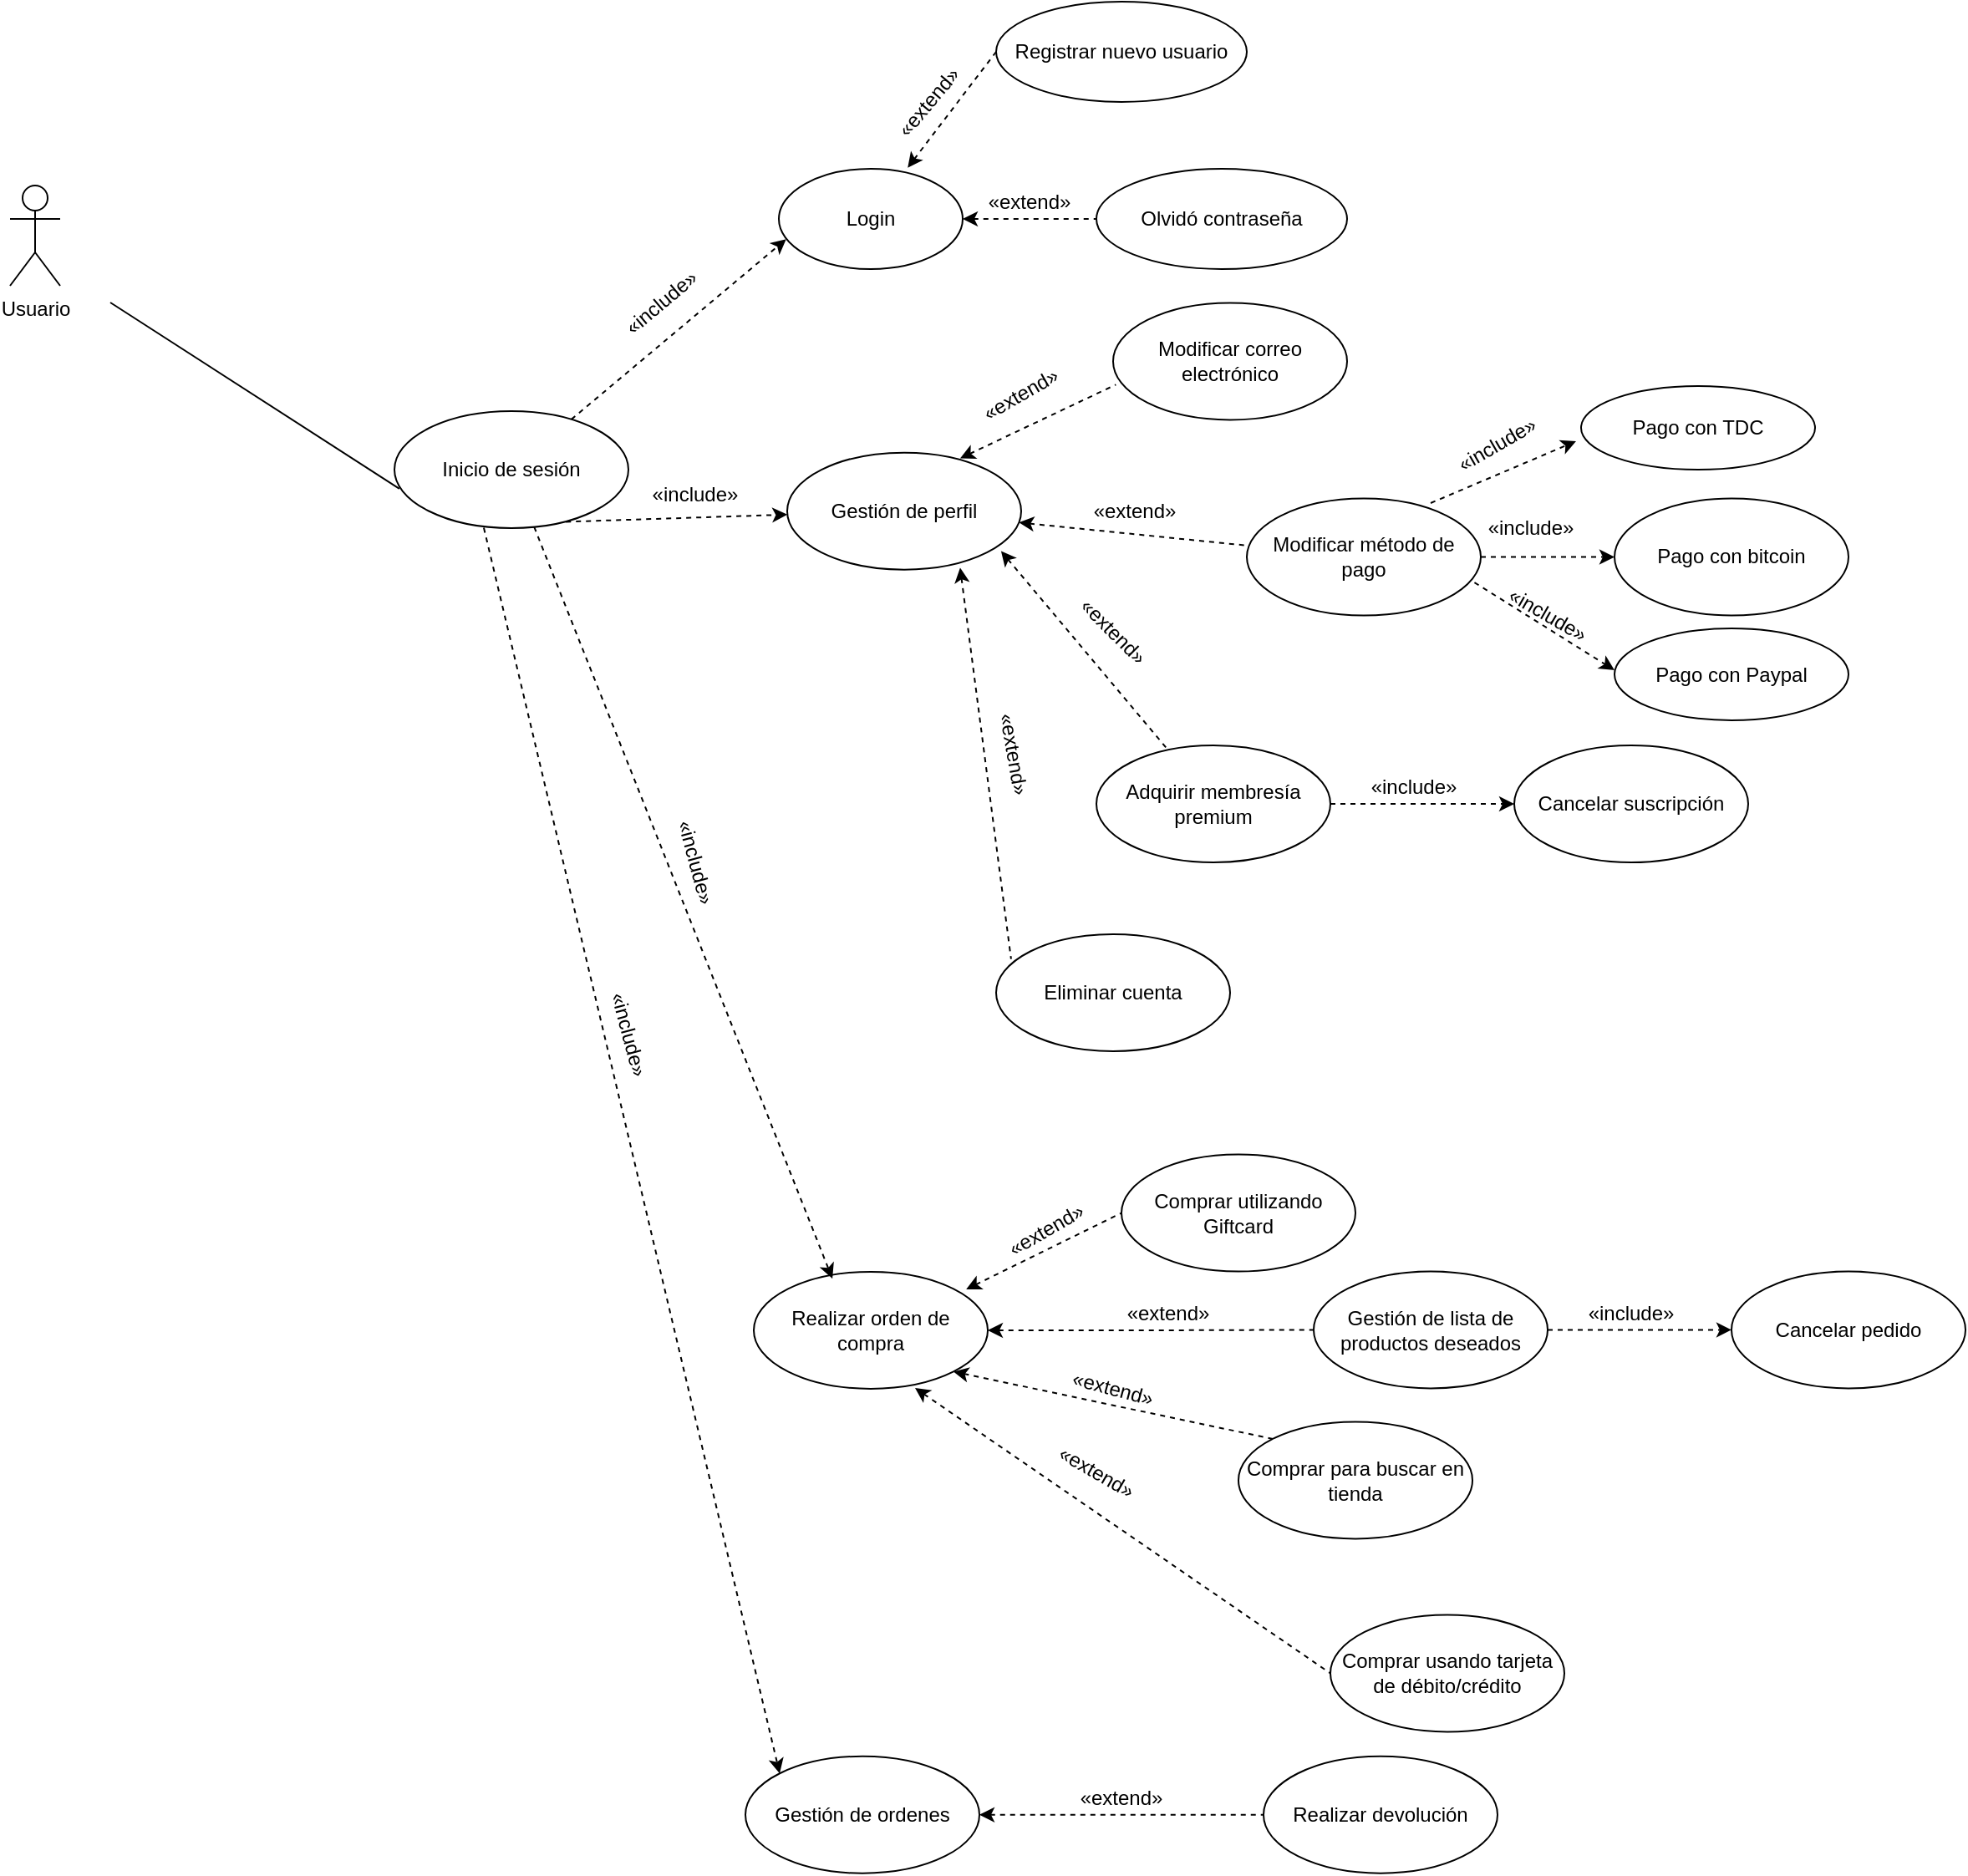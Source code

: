 <mxfile version="10.8.1" type="github"><diagram id="WypjusUMyH8g9IcNmD0C" name="Page-1"><mxGraphModel dx="680" dy="396" grid="1" gridSize="10" guides="1" tooltips="1" connect="1" arrows="1" fold="1" page="1" pageScale="1" pageWidth="850" pageHeight="1100" math="0" shadow="0"><root><mxCell id="0"/><mxCell id="1" parent="0"/><mxCell id="2Z2RgtnjYwtLI_PegNBW-1" value="Usuario" style="shape=umlActor;verticalLabelPosition=bottom;labelBackgroundColor=#ffffff;verticalAlign=top;html=1;outlineConnect=0;" parent="1" vertex="1"><mxGeometry x="70" y="160" width="30" height="60" as="geometry"/></mxCell><mxCell id="2Z2RgtnjYwtLI_PegNBW-9" value="" style="endArrow=none;html=1;entryX=0.021;entryY=0.663;entryDx=0;entryDy=0;entryPerimeter=0;" parent="1" target="2Z2RgtnjYwtLI_PegNBW-10" edge="1"><mxGeometry width="50" height="50" relative="1" as="geometry"><mxPoint x="130" y="230" as="sourcePoint"/><mxPoint x="220" y="210" as="targetPoint"/><Array as="points"/></mxGeometry></mxCell><mxCell id="2Z2RgtnjYwtLI_PegNBW-10" value="Inicio de sesión" style="ellipse;whiteSpace=wrap;html=1;" parent="1" vertex="1"><mxGeometry x="300" y="295" width="140" height="70" as="geometry"/></mxCell><mxCell id="2Z2RgtnjYwtLI_PegNBW-17" value="" style="edgeStyle=orthogonalEdgeStyle;rounded=0;orthogonalLoop=1;jettySize=auto;html=1;startArrow=classic;startFill=1;dashed=1;endArrow=none;endFill=0;" parent="1" source="2Z2RgtnjYwtLI_PegNBW-12" target="2Z2RgtnjYwtLI_PegNBW-16" edge="1"><mxGeometry relative="1" as="geometry"/></mxCell><mxCell id="2Z2RgtnjYwtLI_PegNBW-12" value="Login" style="ellipse;whiteSpace=wrap;html=1;" parent="1" vertex="1"><mxGeometry x="530" y="150" width="110" height="60" as="geometry"/></mxCell><mxCell id="2Z2RgtnjYwtLI_PegNBW-16" value="Olvidó contraseña" style="ellipse;whiteSpace=wrap;html=1;" parent="1" vertex="1"><mxGeometry x="720" y="150" width="150" height="60" as="geometry"/></mxCell><mxCell id="2Z2RgtnjYwtLI_PegNBW-14" value="" style="endArrow=classic;dashed=1;html=1;entryX=0.04;entryY=0.702;entryDx=0;entryDy=0;entryPerimeter=0;startArrow=none;startFill=0;endFill=1;" parent="1" source="2Z2RgtnjYwtLI_PegNBW-10" target="2Z2RgtnjYwtLI_PegNBW-12" edge="1"><mxGeometry width="50" height="50" relative="1" as="geometry"><mxPoint x="460" y="235.136" as="sourcePoint"/><mxPoint x="510" y="185.136" as="targetPoint"/></mxGeometry></mxCell><mxCell id="2Z2RgtnjYwtLI_PegNBW-15" value="&lt;span&gt;«&lt;/span&gt;include&lt;span&gt;»&lt;/span&gt;" style="text;html=1;strokeColor=none;fillColor=none;align=center;verticalAlign=middle;whiteSpace=wrap;rounded=0;rotation=-40;" parent="1" vertex="1"><mxGeometry x="440" y="220.182" width="40" height="20" as="geometry"/></mxCell><mxCell id="2Z2RgtnjYwtLI_PegNBW-20" value="&lt;span&gt;«extend&lt;/span&gt;&lt;span&gt;»&lt;/span&gt;" style="text;html=1;strokeColor=none;fillColor=none;align=center;verticalAlign=middle;whiteSpace=wrap;rounded=0;rotation=0;" parent="1" vertex="1"><mxGeometry x="660" y="160.182" width="40" height="20" as="geometry"/></mxCell><mxCell id="2Z2RgtnjYwtLI_PegNBW-38" value="" style="endArrow=none;dashed=1;html=1;exitX=0.701;exitY=-0.011;exitDx=0;exitDy=0;exitPerimeter=0;startArrow=classic;startFill=1;entryX=0;entryY=0.5;entryDx=0;entryDy=0;" parent="1" source="2Z2RgtnjYwtLI_PegNBW-12" target="2Z2RgtnjYwtLI_PegNBW-43" edge="1"><mxGeometry width="50" height="50" relative="1" as="geometry"><mxPoint x="590" y="159.864" as="sourcePoint"/><mxPoint x="640" y="109.864" as="targetPoint"/></mxGeometry></mxCell><mxCell id="2Z2RgtnjYwtLI_PegNBW-40" value="&lt;span&gt;«extend&lt;/span&gt;&lt;span&gt;»&lt;/span&gt;" style="text;html=1;strokeColor=none;fillColor=none;align=center;verticalAlign=middle;whiteSpace=wrap;rounded=0;rotation=-50;" parent="1" vertex="1"><mxGeometry x="600" y="100.182" width="40" height="20" as="geometry"/></mxCell><mxCell id="2Z2RgtnjYwtLI_PegNBW-43" value="Registrar nuevo usuario" style="ellipse;whiteSpace=wrap;html=1;" parent="1" vertex="1"><mxGeometry x="660" y="50" width="150" height="60" as="geometry"/></mxCell><mxCell id="2Z2RgtnjYwtLI_PegNBW-44" value="Gestión de perfil" style="ellipse;whiteSpace=wrap;html=1;" parent="1" vertex="1"><mxGeometry x="535" y="319.818" width="140" height="70" as="geometry"/></mxCell><mxCell id="2Z2RgtnjYwtLI_PegNBW-45" value="" style="endArrow=classic;html=1;exitX=0.733;exitY=0.946;exitDx=0;exitDy=0;exitPerimeter=0;startArrow=none;startFill=0;dashed=1;endFill=1;" parent="1" source="2Z2RgtnjYwtLI_PegNBW-10" target="2Z2RgtnjYwtLI_PegNBW-44" edge="1"><mxGeometry width="50" height="50" relative="1" as="geometry"><mxPoint x="130" y="230" as="sourcePoint"/><mxPoint x="313" y="425" as="targetPoint"/><Array as="points"/></mxGeometry></mxCell><mxCell id="2Z2RgtnjYwtLI_PegNBW-47" value="" style="endArrow=none;dashed=1;html=1;exitX=0.739;exitY=0.049;exitDx=0;exitDy=0;exitPerimeter=0;startArrow=classic;startFill=1;entryX=0.012;entryY=0.699;entryDx=0;entryDy=0;entryPerimeter=0;" parent="1" source="2Z2RgtnjYwtLI_PegNBW-44" target="2Z2RgtnjYwtLI_PegNBW-49" edge="1"><mxGeometry width="50" height="50" relative="1" as="geometry"><mxPoint x="430" y="650" as="sourcePoint"/><mxPoint x="480" y="600" as="targetPoint"/></mxGeometry></mxCell><mxCell id="2Z2RgtnjYwtLI_PegNBW-48" value="&lt;span&gt;«extend&lt;/span&gt;&lt;span&gt;»&lt;/span&gt;" style="text;html=1;strokeColor=none;fillColor=none;align=center;verticalAlign=middle;whiteSpace=wrap;rounded=0;rotation=-30;" parent="1" vertex="1"><mxGeometry x="655" y="275.182" width="40" height="20" as="geometry"/></mxCell><mxCell id="2Z2RgtnjYwtLI_PegNBW-49" value="Modificar correo electrónico" style="ellipse;whiteSpace=wrap;html=1;" parent="1" vertex="1"><mxGeometry x="730" y="230.227" width="140" height="70" as="geometry"/></mxCell><mxCell id="2Z2RgtnjYwtLI_PegNBW-50" value="" style="endArrow=none;dashed=1;html=1;startArrow=classic;startFill=1;" parent="1" source="2Z2RgtnjYwtLI_PegNBW-44" target="2Z2RgtnjYwtLI_PegNBW-51" edge="1"><mxGeometry width="50" height="50" relative="1" as="geometry"><mxPoint x="450" y="652" as="sourcePoint"/><mxPoint x="540" y="610" as="targetPoint"/></mxGeometry></mxCell><mxCell id="XGIvtyhoZKU1i3fZNxZU-2" value="" style="edgeStyle=orthogonalEdgeStyle;rounded=0;orthogonalLoop=1;jettySize=auto;html=1;dashed=1;" parent="1" source="2Z2RgtnjYwtLI_PegNBW-51" target="XGIvtyhoZKU1i3fZNxZU-1" edge="1"><mxGeometry relative="1" as="geometry"/></mxCell><mxCell id="2Z2RgtnjYwtLI_PegNBW-51" value="Modificar método de pago" style="ellipse;whiteSpace=wrap;html=1;" parent="1" vertex="1"><mxGeometry x="810" y="347.273" width="140" height="70" as="geometry"/></mxCell><mxCell id="XGIvtyhoZKU1i3fZNxZU-1" value="Pago con bitcoin" style="ellipse;whiteSpace=wrap;html=1;" parent="1" vertex="1"><mxGeometry x="1030" y="347.273" width="140" height="70" as="geometry"/></mxCell><mxCell id="2Z2RgtnjYwtLI_PegNBW-52" value="&lt;span&gt;«extend&lt;/span&gt;&lt;span&gt;»&lt;/span&gt;" style="text;html=1;strokeColor=none;fillColor=none;align=center;verticalAlign=middle;whiteSpace=wrap;rounded=0;rotation=0;" parent="1" vertex="1"><mxGeometry x="722.5" y="344.682" width="40" height="20" as="geometry"/></mxCell><mxCell id="2Z2RgtnjYwtLI_PegNBW-60" value="" style="edgeStyle=orthogonalEdgeStyle;rounded=0;orthogonalLoop=1;jettySize=auto;html=1;dashed=1;startArrow=none;startFill=0;endArrow=classic;endFill=1;" parent="1" source="2Z2RgtnjYwtLI_PegNBW-53" target="2Z2RgtnjYwtLI_PegNBW-59" edge="1"><mxGeometry relative="1" as="geometry"/></mxCell><mxCell id="2Z2RgtnjYwtLI_PegNBW-53" value="Adquirir membresía premium" style="ellipse;whiteSpace=wrap;html=1;" parent="1" vertex="1"><mxGeometry x="720" y="495" width="140" height="70" as="geometry"/></mxCell><mxCell id="2Z2RgtnjYwtLI_PegNBW-59" value="Cancelar suscripción" style="ellipse;whiteSpace=wrap;html=1;" parent="1" vertex="1"><mxGeometry x="970" y="495" width="140" height="70" as="geometry"/></mxCell><mxCell id="2Z2RgtnjYwtLI_PegNBW-54" value="" style="endArrow=none;dashed=1;html=1;startArrow=classic;startFill=1;exitX=0.914;exitY=0.842;exitDx=0;exitDy=0;exitPerimeter=0;" parent="1" source="2Z2RgtnjYwtLI_PegNBW-44" target="2Z2RgtnjYwtLI_PegNBW-53" edge="1"><mxGeometry width="50" height="50" relative="1" as="geometry"><mxPoint x="434" y="695.5" as="sourcePoint"/><mxPoint x="526.09" y="707.011" as="targetPoint"/></mxGeometry></mxCell><mxCell id="2Z2RgtnjYwtLI_PegNBW-56" value="Eliminar cuenta" style="ellipse;whiteSpace=wrap;html=1;" parent="1" vertex="1"><mxGeometry x="660" y="608" width="140" height="70" as="geometry"/></mxCell><mxCell id="2Z2RgtnjYwtLI_PegNBW-57" value="" style="endArrow=none;dashed=1;html=1;startArrow=classic;startFill=1;exitX=0.739;exitY=0.984;exitDx=0;exitDy=0;exitPerimeter=0;entryX=0.064;entryY=0.212;entryDx=0;entryDy=0;entryPerimeter=0;" parent="1" source="2Z2RgtnjYwtLI_PegNBW-44" target="2Z2RgtnjYwtLI_PegNBW-56" edge="1"><mxGeometry width="50" height="50" relative="1" as="geometry"><mxPoint x="403.5" y="698.5" as="sourcePoint"/><mxPoint x="536.15" y="755.341" as="targetPoint"/></mxGeometry></mxCell><mxCell id="2Z2RgtnjYwtLI_PegNBW-58" value="&lt;span&gt;«extend&lt;/span&gt;&lt;span&gt;»&lt;/span&gt;" style="text;html=1;strokeColor=none;fillColor=none;align=center;verticalAlign=middle;whiteSpace=wrap;rounded=0;rotation=80;" parent="1" vertex="1"><mxGeometry x="650" y="490.409" width="40" height="20" as="geometry"/></mxCell><mxCell id="2Z2RgtnjYwtLI_PegNBW-61" value="&lt;span&gt;«&lt;/span&gt;include&lt;span&gt;»&lt;/span&gt;" style="text;html=1;strokeColor=none;fillColor=none;align=center;verticalAlign=middle;whiteSpace=wrap;rounded=0;rotation=0;" parent="1" vertex="1"><mxGeometry x="460" y="335" width="40" height="20" as="geometry"/></mxCell><mxCell id="2Z2RgtnjYwtLI_PegNBW-66" value="" style="edgeStyle=orthogonalEdgeStyle;rounded=0;orthogonalLoop=1;jettySize=auto;html=1;dashed=1;startArrow=classic;startFill=1;endArrow=none;endFill=0;" parent="1" source="2Z2RgtnjYwtLI_PegNBW-62" target="2Z2RgtnjYwtLI_PegNBW-65" edge="1"><mxGeometry relative="1" as="geometry"/></mxCell><mxCell id="2Z2RgtnjYwtLI_PegNBW-62" value="Realizar orden de compra" style="ellipse;whiteSpace=wrap;html=1;" parent="1" vertex="1"><mxGeometry x="515" y="809.955" width="140" height="70" as="geometry"/></mxCell><mxCell id="Lxd-j5rB5Opp1NuEezxR-10" value="" style="edgeStyle=orthogonalEdgeStyle;rounded=0;orthogonalLoop=1;jettySize=auto;html=1;startArrow=none;startFill=0;dashed=1;" parent="1" source="2Z2RgtnjYwtLI_PegNBW-65" target="Lxd-j5rB5Opp1NuEezxR-9" edge="1"><mxGeometry relative="1" as="geometry"/></mxCell><mxCell id="2Z2RgtnjYwtLI_PegNBW-65" value="Gestión de lista de productos deseados" style="ellipse;whiteSpace=wrap;html=1;" parent="1" vertex="1"><mxGeometry x="850" y="809.727" width="140" height="70" as="geometry"/></mxCell><mxCell id="Lxd-j5rB5Opp1NuEezxR-9" value="Cancelar pedido" style="ellipse;whiteSpace=wrap;html=1;" parent="1" vertex="1"><mxGeometry x="1100" y="809.727" width="140" height="70" as="geometry"/></mxCell><mxCell id="2Z2RgtnjYwtLI_PegNBW-63" value="" style="endArrow=classic;html=1;entryX=0.336;entryY=0.059;entryDx=0;entryDy=0;entryPerimeter=0;endFill=1;startArrow=none;startFill=0;dashed=1;" parent="1" source="2Z2RgtnjYwtLI_PegNBW-10" target="2Z2RgtnjYwtLI_PegNBW-62" edge="1"><mxGeometry width="50" height="50" relative="1" as="geometry"><mxPoint x="130" y="230" as="sourcePoint"/><mxPoint x="376.867" y="648.785" as="targetPoint"/><Array as="points"/></mxGeometry></mxCell><mxCell id="2Z2RgtnjYwtLI_PegNBW-64" value="&lt;span&gt;«include&lt;/span&gt;&lt;span&gt;»&lt;/span&gt;" style="text;html=1;strokeColor=none;fillColor=none;align=center;verticalAlign=middle;whiteSpace=wrap;rounded=0;rotation=0;" parent="1" vertex="1"><mxGeometry x="890" y="510.182" width="40" height="20" as="geometry"/></mxCell><mxCell id="2Z2RgtnjYwtLI_PegNBW-67" value="&lt;span&gt;«extend&lt;/span&gt;&lt;span&gt;»&lt;/span&gt;" style="text;html=1;strokeColor=none;fillColor=none;align=center;verticalAlign=middle;whiteSpace=wrap;rounded=0;rotation=0;" parent="1" vertex="1"><mxGeometry x="742.5" y="824.682" width="40" height="20" as="geometry"/></mxCell><mxCell id="2Z2RgtnjYwtLI_PegNBW-68" value="&lt;span&gt;«include&lt;/span&gt;&lt;span&gt;»&lt;/span&gt;" style="text;html=1;strokeColor=none;fillColor=none;align=center;verticalAlign=middle;whiteSpace=wrap;rounded=0;rotation=75;" parent="1" vertex="1"><mxGeometry x="460" y="555.182" width="40" height="20" as="geometry"/></mxCell><mxCell id="2Z2RgtnjYwtLI_PegNBW-71" value="&lt;span&gt;«extend&lt;/span&gt;&lt;span&gt;»&lt;/span&gt;" style="text;html=1;strokeColor=none;fillColor=none;align=center;verticalAlign=middle;whiteSpace=wrap;rounded=0;rotation=45;" parent="1" vertex="1"><mxGeometry x="710" y="417.182" width="40" height="20" as="geometry"/></mxCell><mxCell id="Lxd-j5rB5Opp1NuEezxR-1" value="Comprar para buscar en tienda" style="ellipse;whiteSpace=wrap;html=1;" parent="1" vertex="1"><mxGeometry x="805" y="899.727" width="140" height="70" as="geometry"/></mxCell><mxCell id="Lxd-j5rB5Opp1NuEezxR-3" value="" style="endArrow=none;dashed=1;html=1;entryX=0;entryY=0;entryDx=0;entryDy=0;exitX=1;exitY=1;exitDx=0;exitDy=0;startArrow=classic;startFill=1;" parent="1" source="2Z2RgtnjYwtLI_PegNBW-62" target="Lxd-j5rB5Opp1NuEezxR-1" edge="1"><mxGeometry width="50" height="50" relative="1" as="geometry"><mxPoint x="580" y="1149.545" as="sourcePoint"/><mxPoint x="630" y="1099.545" as="targetPoint"/></mxGeometry></mxCell><mxCell id="Lxd-j5rB5Opp1NuEezxR-4" value="&lt;span&gt;«extend&lt;/span&gt;&lt;span&gt;»&lt;/span&gt;" style="text;html=1;strokeColor=none;fillColor=none;align=center;verticalAlign=middle;whiteSpace=wrap;rounded=0;rotation=15;" parent="1" vertex="1"><mxGeometry x="710" y="869.682" width="40" height="20" as="geometry"/></mxCell><mxCell id="Lxd-j5rB5Opp1NuEezxR-6" value="Comprar utilizando Giftcard" style="ellipse;whiteSpace=wrap;html=1;" parent="1" vertex="1"><mxGeometry x="735" y="739.773" width="140" height="70" as="geometry"/></mxCell><mxCell id="Lxd-j5rB5Opp1NuEezxR-7" value="" style="endArrow=none;dashed=1;html=1;entryX=0;entryY=0.5;entryDx=0;entryDy=0;startArrow=classic;startFill=1;exitX=0.908;exitY=0.15;exitDx=0;exitDy=0;exitPerimeter=0;" parent="1" source="2Z2RgtnjYwtLI_PegNBW-62" target="Lxd-j5rB5Opp1NuEezxR-6" edge="1"><mxGeometry width="50" height="50" relative="1" as="geometry"><mxPoint x="575" y="1060.364" as="sourcePoint"/><mxPoint x="625" y="1010.364" as="targetPoint"/></mxGeometry></mxCell><mxCell id="Lxd-j5rB5Opp1NuEezxR-8" value="&lt;span&gt;«extend&lt;/span&gt;&lt;span&gt;»&lt;/span&gt;" style="text;html=1;strokeColor=none;fillColor=none;align=center;verticalAlign=middle;whiteSpace=wrap;rounded=0;rotation=-30;" parent="1" vertex="1"><mxGeometry x="670" y="774.682" width="40" height="20" as="geometry"/></mxCell><mxCell id="Lxd-j5rB5Opp1NuEezxR-11" value="&lt;span&gt;«include&lt;/span&gt;&lt;span&gt;»&lt;/span&gt;" style="text;html=1;strokeColor=none;fillColor=none;align=center;verticalAlign=middle;whiteSpace=wrap;rounded=0;rotation=0;" parent="1" vertex="1"><mxGeometry x="1020" y="824.682" width="40" height="20" as="geometry"/></mxCell><mxCell id="Lxd-j5rB5Opp1NuEezxR-17" value="" style="edgeStyle=orthogonalEdgeStyle;rounded=0;orthogonalLoop=1;jettySize=auto;html=1;dashed=1;startArrow=classic;startFill=1;endArrow=none;endFill=0;" parent="1" source="Lxd-j5rB5Opp1NuEezxR-13" target="Lxd-j5rB5Opp1NuEezxR-16" edge="1"><mxGeometry relative="1" as="geometry"/></mxCell><mxCell id="Lxd-j5rB5Opp1NuEezxR-13" value="Gestión de ordenes" style="ellipse;whiteSpace=wrap;html=1;" parent="1" vertex="1"><mxGeometry x="510" y="1099.864" width="140" height="70" as="geometry"/></mxCell><mxCell id="Lxd-j5rB5Opp1NuEezxR-16" value="Realizar devolución" style="ellipse;whiteSpace=wrap;html=1;" parent="1" vertex="1"><mxGeometry x="820" y="1099.864" width="140" height="70" as="geometry"/></mxCell><mxCell id="Lxd-j5rB5Opp1NuEezxR-14" value="" style="endArrow=classic;html=1;entryX=0;entryY=0;entryDx=0;entryDy=0;endFill=1;startArrow=none;startFill=0;dashed=1;exitX=0.382;exitY=0.997;exitDx=0;exitDy=0;exitPerimeter=0;" parent="1" source="2Z2RgtnjYwtLI_PegNBW-10" target="Lxd-j5rB5Opp1NuEezxR-13" edge="1"><mxGeometry width="50" height="50" relative="1" as="geometry"><mxPoint x="339.639" y="369.842" as="sourcePoint"/><mxPoint x="470" y="1054" as="targetPoint"/><Array as="points"/></mxGeometry></mxCell><mxCell id="Lxd-j5rB5Opp1NuEezxR-15" value="&lt;span&gt;«include&lt;/span&gt;&lt;span&gt;»&lt;/span&gt;" style="text;html=1;strokeColor=none;fillColor=none;align=center;verticalAlign=middle;whiteSpace=wrap;rounded=0;rotation=75;" parent="1" vertex="1"><mxGeometry x="420" y="658.182" width="40" height="20" as="geometry"/></mxCell><mxCell id="Lxd-j5rB5Opp1NuEezxR-18" value="&lt;span&gt;«extend&lt;/span&gt;&lt;span&gt;»&lt;/span&gt;" style="text;html=1;strokeColor=none;fillColor=none;align=center;verticalAlign=middle;whiteSpace=wrap;rounded=0;rotation=0;" parent="1" vertex="1"><mxGeometry x="715" y="1114.727" width="40" height="20" as="geometry"/></mxCell><mxCell id="XGIvtyhoZKU1i3fZNxZU-3" value="&lt;span&gt;«include&lt;/span&gt;&lt;span&gt;»&lt;/span&gt;" style="text;html=1;strokeColor=none;fillColor=none;align=center;verticalAlign=middle;whiteSpace=wrap;rounded=0;rotation=0;" parent="1" vertex="1"><mxGeometry x="960" y="355.182" width="40" height="20" as="geometry"/></mxCell><mxCell id="XGIvtyhoZKU1i3fZNxZU-6" value="" style="endArrow=classic;dashed=1;html=1;startArrow=none;startFill=0;entryX=0.012;entryY=0.699;entryDx=0;entryDy=0;entryPerimeter=0;endFill=1;" parent="1" edge="1"><mxGeometry width="50" height="50" relative="1" as="geometry"><mxPoint x="920" y="350" as="sourcePoint"/><mxPoint x="1007" y="313" as="targetPoint"/></mxGeometry></mxCell><mxCell id="XGIvtyhoZKU1i3fZNxZU-7" value="Pago con TDC" style="ellipse;whiteSpace=wrap;html=1;" parent="1" vertex="1"><mxGeometry x="1010" y="280" width="140" height="50" as="geometry"/></mxCell><mxCell id="XGIvtyhoZKU1i3fZNxZU-8" value="&lt;span&gt;«include&lt;/span&gt;&lt;span&gt;»&lt;/span&gt;" style="text;html=1;strokeColor=none;fillColor=none;align=center;verticalAlign=middle;whiteSpace=wrap;rounded=0;rotation=-30;" parent="1" vertex="1"><mxGeometry x="940" y="305.182" width="40" height="20" as="geometry"/></mxCell><mxCell id="XGIvtyhoZKU1i3fZNxZU-10" value="" style="endArrow=classic;dashed=1;html=1;startArrow=none;startFill=0;exitX=0.973;exitY=0.718;exitDx=0;exitDy=0;exitPerimeter=0;endFill=1;" parent="1" source="2Z2RgtnjYwtLI_PegNBW-51" edge="1"><mxGeometry width="50" height="50" relative="1" as="geometry"><mxPoint x="920" y="383.5" as="sourcePoint"/><mxPoint x="1030" y="450" as="targetPoint"/></mxGeometry></mxCell><mxCell id="XGIvtyhoZKU1i3fZNxZU-11" value="&lt;span&gt;«include&lt;/span&gt;&lt;span&gt;»&lt;/span&gt;" style="text;html=1;strokeColor=none;fillColor=none;align=center;verticalAlign=middle;whiteSpace=wrap;rounded=0;rotation=30;" parent="1" vertex="1"><mxGeometry x="970" y="407.182" width="40" height="20" as="geometry"/></mxCell><mxCell id="XGIvtyhoZKU1i3fZNxZU-12" value="Pago con Paypal" style="ellipse;whiteSpace=wrap;html=1;" parent="1" vertex="1"><mxGeometry x="1030" y="425" width="140" height="55" as="geometry"/></mxCell><mxCell id="Qn_efRSTSWXtEB9M625J-1" value="Comprar usando tarjeta de débito/crédito" style="ellipse;whiteSpace=wrap;html=1;" vertex="1" parent="1"><mxGeometry x="860" y="1015.227" width="140" height="70" as="geometry"/></mxCell><mxCell id="Qn_efRSTSWXtEB9M625J-2" value="" style="endArrow=none;dashed=1;html=1;entryX=0;entryY=0.5;entryDx=0;entryDy=0;exitX=1;exitY=1;exitDx=0;exitDy=0;startArrow=classic;startFill=1;" edge="1" parent="1" target="Qn_efRSTSWXtEB9M625J-1"><mxGeometry width="50" height="50" relative="1" as="geometry"><mxPoint x="611.5" y="879.5" as="sourcePoint"/><mxPoint x="768.5" y="949.5" as="targetPoint"/></mxGeometry></mxCell><mxCell id="Qn_efRSTSWXtEB9M625J-3" value="&lt;span&gt;«extend&lt;/span&gt;&lt;span&gt;»&lt;/span&gt;" style="text;html=1;strokeColor=none;fillColor=none;align=center;verticalAlign=middle;whiteSpace=wrap;rounded=0;rotation=30;" vertex="1" parent="1"><mxGeometry x="700" y="920.182" width="40" height="20" as="geometry"/></mxCell></root></mxGraphModel></diagram></mxfile>